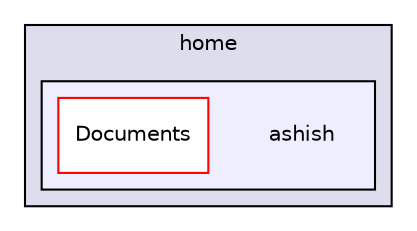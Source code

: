 digraph "ashish" {
  compound=true
  node [ fontsize="10", fontname="Helvetica"];
  edge [ labelfontsize="10", labelfontname="Helvetica"];
  subgraph clusterdir_43e0a1f539e00dcfa1a6bc4d4fee4fc2 {
    graph [ bgcolor="#ddddee", pencolor="black", label="home" fontname="Helvetica", fontsize="10", URL="dir_43e0a1f539e00dcfa1a6bc4d4fee4fc2.html"]
  subgraph clusterdir_6d4c5fe0d6dc99866041a806b0d24b33 {
    graph [ bgcolor="#eeeeff", pencolor="black", label="" URL="dir_6d4c5fe0d6dc99866041a806b0d24b33.html"];
    dir_6d4c5fe0d6dc99866041a806b0d24b33 [shape=plaintext label="ashish"];
    dir_fcb33163f1ba4ef33f527a468abdd7d4 [shape=box label="Documents" color="red" fillcolor="white" style="filled" URL="dir_fcb33163f1ba4ef33f527a468abdd7d4.html"];
  }
  }
}
